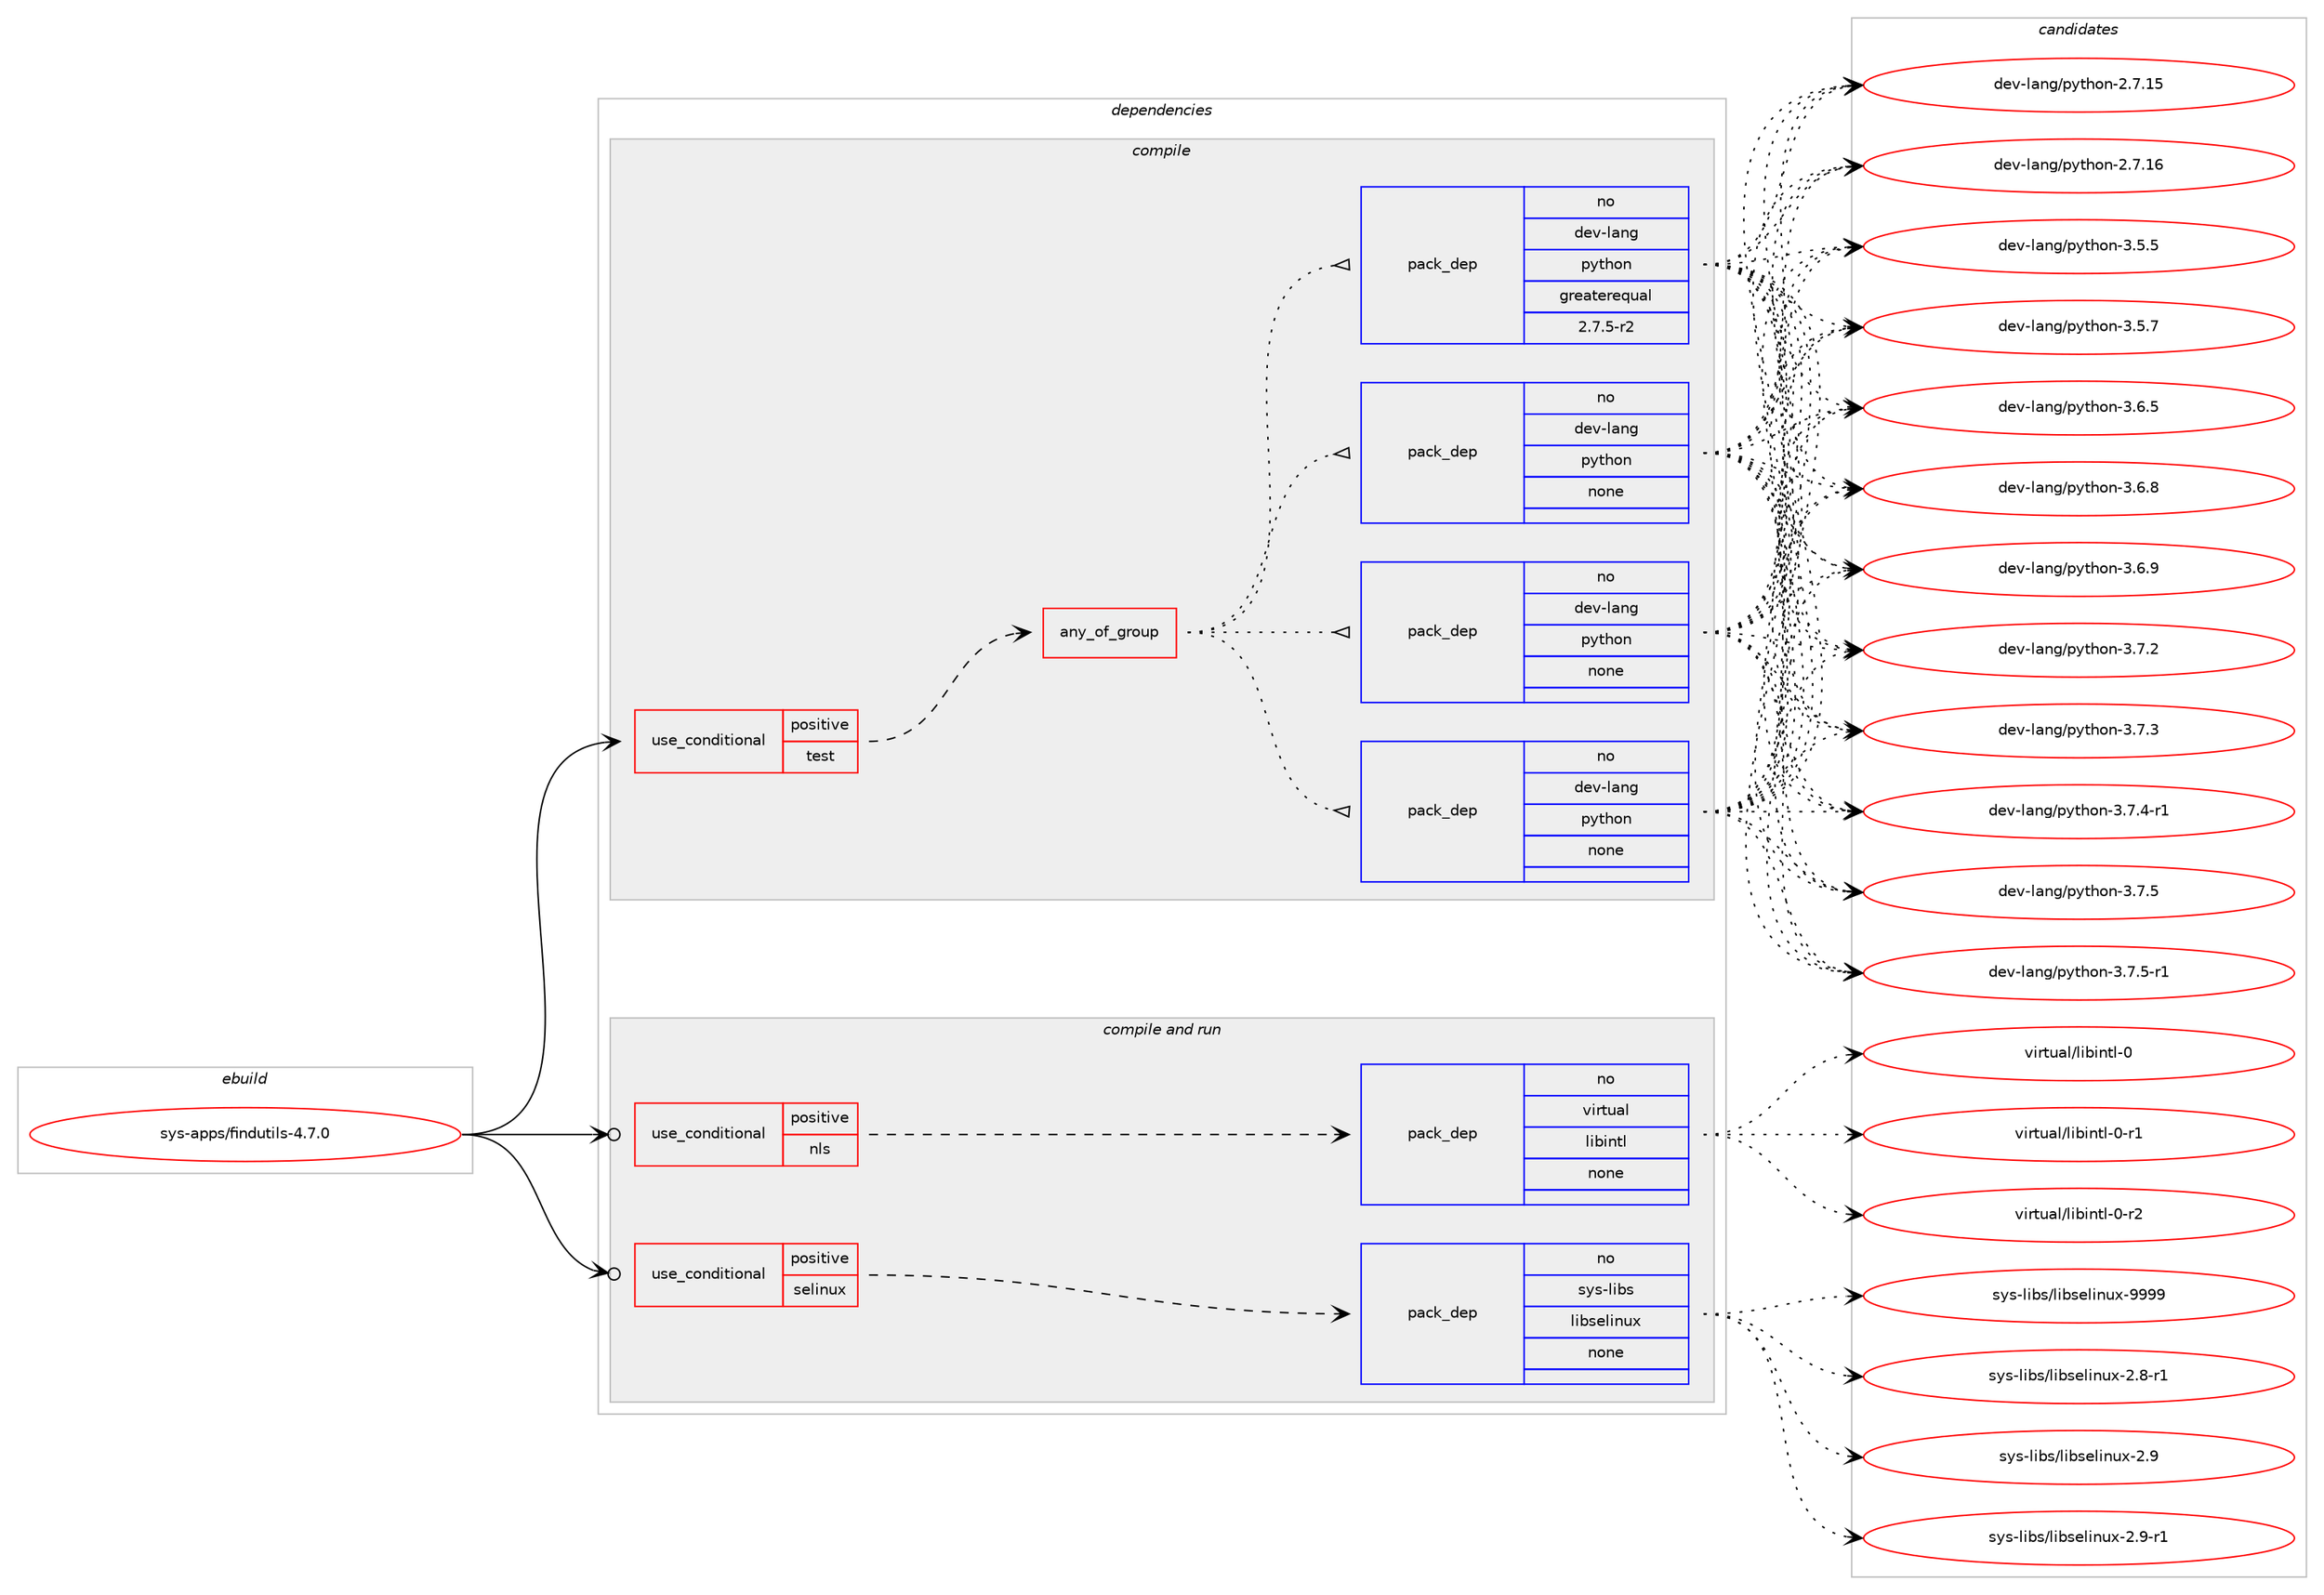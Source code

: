 digraph prolog {

# *************
# Graph options
# *************

newrank=true;
concentrate=true;
compound=true;
graph [rankdir=LR,fontname=Helvetica,fontsize=10,ranksep=1.5];#, ranksep=2.5, nodesep=0.2];
edge  [arrowhead=vee];
node  [fontname=Helvetica,fontsize=10];

# **********
# The ebuild
# **********

subgraph cluster_leftcol {
color=gray;
rank=same;
label=<<i>ebuild</i>>;
id [label="sys-apps/findutils-4.7.0", color=red, width=4, href="../sys-apps/findutils-4.7.0.svg"];
}

# ****************
# The dependencies
# ****************

subgraph cluster_midcol {
color=gray;
label=<<i>dependencies</i>>;
subgraph cluster_compile {
fillcolor="#eeeeee";
style=filled;
label=<<i>compile</i>>;
subgraph cond210483 {
dependency874492 [label=<<TABLE BORDER="0" CELLBORDER="1" CELLSPACING="0" CELLPADDING="4"><TR><TD ROWSPAN="3" CELLPADDING="10">use_conditional</TD></TR><TR><TD>positive</TD></TR><TR><TD>test</TD></TR></TABLE>>, shape=none, color=red];
subgraph any14814 {
dependency874493 [label=<<TABLE BORDER="0" CELLBORDER="1" CELLSPACING="0" CELLPADDING="4"><TR><TD CELLPADDING="10">any_of_group</TD></TR></TABLE>>, shape=none, color=red];subgraph pack648672 {
dependency874494 [label=<<TABLE BORDER="0" CELLBORDER="1" CELLSPACING="0" CELLPADDING="4" WIDTH="220"><TR><TD ROWSPAN="6" CELLPADDING="30">pack_dep</TD></TR><TR><TD WIDTH="110">no</TD></TR><TR><TD>dev-lang</TD></TR><TR><TD>python</TD></TR><TR><TD>none</TD></TR><TR><TD></TD></TR></TABLE>>, shape=none, color=blue];
}
dependency874493:e -> dependency874494:w [weight=20,style="dotted",arrowhead="oinv"];
subgraph pack648673 {
dependency874495 [label=<<TABLE BORDER="0" CELLBORDER="1" CELLSPACING="0" CELLPADDING="4" WIDTH="220"><TR><TD ROWSPAN="6" CELLPADDING="30">pack_dep</TD></TR><TR><TD WIDTH="110">no</TD></TR><TR><TD>dev-lang</TD></TR><TR><TD>python</TD></TR><TR><TD>none</TD></TR><TR><TD></TD></TR></TABLE>>, shape=none, color=blue];
}
dependency874493:e -> dependency874495:w [weight=20,style="dotted",arrowhead="oinv"];
subgraph pack648674 {
dependency874496 [label=<<TABLE BORDER="0" CELLBORDER="1" CELLSPACING="0" CELLPADDING="4" WIDTH="220"><TR><TD ROWSPAN="6" CELLPADDING="30">pack_dep</TD></TR><TR><TD WIDTH="110">no</TD></TR><TR><TD>dev-lang</TD></TR><TR><TD>python</TD></TR><TR><TD>none</TD></TR><TR><TD></TD></TR></TABLE>>, shape=none, color=blue];
}
dependency874493:e -> dependency874496:w [weight=20,style="dotted",arrowhead="oinv"];
subgraph pack648675 {
dependency874497 [label=<<TABLE BORDER="0" CELLBORDER="1" CELLSPACING="0" CELLPADDING="4" WIDTH="220"><TR><TD ROWSPAN="6" CELLPADDING="30">pack_dep</TD></TR><TR><TD WIDTH="110">no</TD></TR><TR><TD>dev-lang</TD></TR><TR><TD>python</TD></TR><TR><TD>greaterequal</TD></TR><TR><TD>2.7.5-r2</TD></TR></TABLE>>, shape=none, color=blue];
}
dependency874493:e -> dependency874497:w [weight=20,style="dotted",arrowhead="oinv"];
}
dependency874492:e -> dependency874493:w [weight=20,style="dashed",arrowhead="vee"];
}
id:e -> dependency874492:w [weight=20,style="solid",arrowhead="vee"];
}
subgraph cluster_compileandrun {
fillcolor="#eeeeee";
style=filled;
label=<<i>compile and run</i>>;
subgraph cond210484 {
dependency874498 [label=<<TABLE BORDER="0" CELLBORDER="1" CELLSPACING="0" CELLPADDING="4"><TR><TD ROWSPAN="3" CELLPADDING="10">use_conditional</TD></TR><TR><TD>positive</TD></TR><TR><TD>nls</TD></TR></TABLE>>, shape=none, color=red];
subgraph pack648676 {
dependency874499 [label=<<TABLE BORDER="0" CELLBORDER="1" CELLSPACING="0" CELLPADDING="4" WIDTH="220"><TR><TD ROWSPAN="6" CELLPADDING="30">pack_dep</TD></TR><TR><TD WIDTH="110">no</TD></TR><TR><TD>virtual</TD></TR><TR><TD>libintl</TD></TR><TR><TD>none</TD></TR><TR><TD></TD></TR></TABLE>>, shape=none, color=blue];
}
dependency874498:e -> dependency874499:w [weight=20,style="dashed",arrowhead="vee"];
}
id:e -> dependency874498:w [weight=20,style="solid",arrowhead="odotvee"];
subgraph cond210485 {
dependency874500 [label=<<TABLE BORDER="0" CELLBORDER="1" CELLSPACING="0" CELLPADDING="4"><TR><TD ROWSPAN="3" CELLPADDING="10">use_conditional</TD></TR><TR><TD>positive</TD></TR><TR><TD>selinux</TD></TR></TABLE>>, shape=none, color=red];
subgraph pack648677 {
dependency874501 [label=<<TABLE BORDER="0" CELLBORDER="1" CELLSPACING="0" CELLPADDING="4" WIDTH="220"><TR><TD ROWSPAN="6" CELLPADDING="30">pack_dep</TD></TR><TR><TD WIDTH="110">no</TD></TR><TR><TD>sys-libs</TD></TR><TR><TD>libselinux</TD></TR><TR><TD>none</TD></TR><TR><TD></TD></TR></TABLE>>, shape=none, color=blue];
}
dependency874500:e -> dependency874501:w [weight=20,style="dashed",arrowhead="vee"];
}
id:e -> dependency874500:w [weight=20,style="solid",arrowhead="odotvee"];
}
subgraph cluster_run {
fillcolor="#eeeeee";
style=filled;
label=<<i>run</i>>;
}
}

# **************
# The candidates
# **************

subgraph cluster_choices {
rank=same;
color=gray;
label=<<i>candidates</i>>;

subgraph choice648672 {
color=black;
nodesep=1;
choice10010111845108971101034711212111610411111045504655464953 [label="dev-lang/python-2.7.15", color=red, width=4,href="../dev-lang/python-2.7.15.svg"];
choice10010111845108971101034711212111610411111045504655464954 [label="dev-lang/python-2.7.16", color=red, width=4,href="../dev-lang/python-2.7.16.svg"];
choice100101118451089711010347112121116104111110455146534653 [label="dev-lang/python-3.5.5", color=red, width=4,href="../dev-lang/python-3.5.5.svg"];
choice100101118451089711010347112121116104111110455146534655 [label="dev-lang/python-3.5.7", color=red, width=4,href="../dev-lang/python-3.5.7.svg"];
choice100101118451089711010347112121116104111110455146544653 [label="dev-lang/python-3.6.5", color=red, width=4,href="../dev-lang/python-3.6.5.svg"];
choice100101118451089711010347112121116104111110455146544656 [label="dev-lang/python-3.6.8", color=red, width=4,href="../dev-lang/python-3.6.8.svg"];
choice100101118451089711010347112121116104111110455146544657 [label="dev-lang/python-3.6.9", color=red, width=4,href="../dev-lang/python-3.6.9.svg"];
choice100101118451089711010347112121116104111110455146554650 [label="dev-lang/python-3.7.2", color=red, width=4,href="../dev-lang/python-3.7.2.svg"];
choice100101118451089711010347112121116104111110455146554651 [label="dev-lang/python-3.7.3", color=red, width=4,href="../dev-lang/python-3.7.3.svg"];
choice1001011184510897110103471121211161041111104551465546524511449 [label="dev-lang/python-3.7.4-r1", color=red, width=4,href="../dev-lang/python-3.7.4-r1.svg"];
choice100101118451089711010347112121116104111110455146554653 [label="dev-lang/python-3.7.5", color=red, width=4,href="../dev-lang/python-3.7.5.svg"];
choice1001011184510897110103471121211161041111104551465546534511449 [label="dev-lang/python-3.7.5-r1", color=red, width=4,href="../dev-lang/python-3.7.5-r1.svg"];
dependency874494:e -> choice10010111845108971101034711212111610411111045504655464953:w [style=dotted,weight="100"];
dependency874494:e -> choice10010111845108971101034711212111610411111045504655464954:w [style=dotted,weight="100"];
dependency874494:e -> choice100101118451089711010347112121116104111110455146534653:w [style=dotted,weight="100"];
dependency874494:e -> choice100101118451089711010347112121116104111110455146534655:w [style=dotted,weight="100"];
dependency874494:e -> choice100101118451089711010347112121116104111110455146544653:w [style=dotted,weight="100"];
dependency874494:e -> choice100101118451089711010347112121116104111110455146544656:w [style=dotted,weight="100"];
dependency874494:e -> choice100101118451089711010347112121116104111110455146544657:w [style=dotted,weight="100"];
dependency874494:e -> choice100101118451089711010347112121116104111110455146554650:w [style=dotted,weight="100"];
dependency874494:e -> choice100101118451089711010347112121116104111110455146554651:w [style=dotted,weight="100"];
dependency874494:e -> choice1001011184510897110103471121211161041111104551465546524511449:w [style=dotted,weight="100"];
dependency874494:e -> choice100101118451089711010347112121116104111110455146554653:w [style=dotted,weight="100"];
dependency874494:e -> choice1001011184510897110103471121211161041111104551465546534511449:w [style=dotted,weight="100"];
}
subgraph choice648673 {
color=black;
nodesep=1;
choice10010111845108971101034711212111610411111045504655464953 [label="dev-lang/python-2.7.15", color=red, width=4,href="../dev-lang/python-2.7.15.svg"];
choice10010111845108971101034711212111610411111045504655464954 [label="dev-lang/python-2.7.16", color=red, width=4,href="../dev-lang/python-2.7.16.svg"];
choice100101118451089711010347112121116104111110455146534653 [label="dev-lang/python-3.5.5", color=red, width=4,href="../dev-lang/python-3.5.5.svg"];
choice100101118451089711010347112121116104111110455146534655 [label="dev-lang/python-3.5.7", color=red, width=4,href="../dev-lang/python-3.5.7.svg"];
choice100101118451089711010347112121116104111110455146544653 [label="dev-lang/python-3.6.5", color=red, width=4,href="../dev-lang/python-3.6.5.svg"];
choice100101118451089711010347112121116104111110455146544656 [label="dev-lang/python-3.6.8", color=red, width=4,href="../dev-lang/python-3.6.8.svg"];
choice100101118451089711010347112121116104111110455146544657 [label="dev-lang/python-3.6.9", color=red, width=4,href="../dev-lang/python-3.6.9.svg"];
choice100101118451089711010347112121116104111110455146554650 [label="dev-lang/python-3.7.2", color=red, width=4,href="../dev-lang/python-3.7.2.svg"];
choice100101118451089711010347112121116104111110455146554651 [label="dev-lang/python-3.7.3", color=red, width=4,href="../dev-lang/python-3.7.3.svg"];
choice1001011184510897110103471121211161041111104551465546524511449 [label="dev-lang/python-3.7.4-r1", color=red, width=4,href="../dev-lang/python-3.7.4-r1.svg"];
choice100101118451089711010347112121116104111110455146554653 [label="dev-lang/python-3.7.5", color=red, width=4,href="../dev-lang/python-3.7.5.svg"];
choice1001011184510897110103471121211161041111104551465546534511449 [label="dev-lang/python-3.7.5-r1", color=red, width=4,href="../dev-lang/python-3.7.5-r1.svg"];
dependency874495:e -> choice10010111845108971101034711212111610411111045504655464953:w [style=dotted,weight="100"];
dependency874495:e -> choice10010111845108971101034711212111610411111045504655464954:w [style=dotted,weight="100"];
dependency874495:e -> choice100101118451089711010347112121116104111110455146534653:w [style=dotted,weight="100"];
dependency874495:e -> choice100101118451089711010347112121116104111110455146534655:w [style=dotted,weight="100"];
dependency874495:e -> choice100101118451089711010347112121116104111110455146544653:w [style=dotted,weight="100"];
dependency874495:e -> choice100101118451089711010347112121116104111110455146544656:w [style=dotted,weight="100"];
dependency874495:e -> choice100101118451089711010347112121116104111110455146544657:w [style=dotted,weight="100"];
dependency874495:e -> choice100101118451089711010347112121116104111110455146554650:w [style=dotted,weight="100"];
dependency874495:e -> choice100101118451089711010347112121116104111110455146554651:w [style=dotted,weight="100"];
dependency874495:e -> choice1001011184510897110103471121211161041111104551465546524511449:w [style=dotted,weight="100"];
dependency874495:e -> choice100101118451089711010347112121116104111110455146554653:w [style=dotted,weight="100"];
dependency874495:e -> choice1001011184510897110103471121211161041111104551465546534511449:w [style=dotted,weight="100"];
}
subgraph choice648674 {
color=black;
nodesep=1;
choice10010111845108971101034711212111610411111045504655464953 [label="dev-lang/python-2.7.15", color=red, width=4,href="../dev-lang/python-2.7.15.svg"];
choice10010111845108971101034711212111610411111045504655464954 [label="dev-lang/python-2.7.16", color=red, width=4,href="../dev-lang/python-2.7.16.svg"];
choice100101118451089711010347112121116104111110455146534653 [label="dev-lang/python-3.5.5", color=red, width=4,href="../dev-lang/python-3.5.5.svg"];
choice100101118451089711010347112121116104111110455146534655 [label="dev-lang/python-3.5.7", color=red, width=4,href="../dev-lang/python-3.5.7.svg"];
choice100101118451089711010347112121116104111110455146544653 [label="dev-lang/python-3.6.5", color=red, width=4,href="../dev-lang/python-3.6.5.svg"];
choice100101118451089711010347112121116104111110455146544656 [label="dev-lang/python-3.6.8", color=red, width=4,href="../dev-lang/python-3.6.8.svg"];
choice100101118451089711010347112121116104111110455146544657 [label="dev-lang/python-3.6.9", color=red, width=4,href="../dev-lang/python-3.6.9.svg"];
choice100101118451089711010347112121116104111110455146554650 [label="dev-lang/python-3.7.2", color=red, width=4,href="../dev-lang/python-3.7.2.svg"];
choice100101118451089711010347112121116104111110455146554651 [label="dev-lang/python-3.7.3", color=red, width=4,href="../dev-lang/python-3.7.3.svg"];
choice1001011184510897110103471121211161041111104551465546524511449 [label="dev-lang/python-3.7.4-r1", color=red, width=4,href="../dev-lang/python-3.7.4-r1.svg"];
choice100101118451089711010347112121116104111110455146554653 [label="dev-lang/python-3.7.5", color=red, width=4,href="../dev-lang/python-3.7.5.svg"];
choice1001011184510897110103471121211161041111104551465546534511449 [label="dev-lang/python-3.7.5-r1", color=red, width=4,href="../dev-lang/python-3.7.5-r1.svg"];
dependency874496:e -> choice10010111845108971101034711212111610411111045504655464953:w [style=dotted,weight="100"];
dependency874496:e -> choice10010111845108971101034711212111610411111045504655464954:w [style=dotted,weight="100"];
dependency874496:e -> choice100101118451089711010347112121116104111110455146534653:w [style=dotted,weight="100"];
dependency874496:e -> choice100101118451089711010347112121116104111110455146534655:w [style=dotted,weight="100"];
dependency874496:e -> choice100101118451089711010347112121116104111110455146544653:w [style=dotted,weight="100"];
dependency874496:e -> choice100101118451089711010347112121116104111110455146544656:w [style=dotted,weight="100"];
dependency874496:e -> choice100101118451089711010347112121116104111110455146544657:w [style=dotted,weight="100"];
dependency874496:e -> choice100101118451089711010347112121116104111110455146554650:w [style=dotted,weight="100"];
dependency874496:e -> choice100101118451089711010347112121116104111110455146554651:w [style=dotted,weight="100"];
dependency874496:e -> choice1001011184510897110103471121211161041111104551465546524511449:w [style=dotted,weight="100"];
dependency874496:e -> choice100101118451089711010347112121116104111110455146554653:w [style=dotted,weight="100"];
dependency874496:e -> choice1001011184510897110103471121211161041111104551465546534511449:w [style=dotted,weight="100"];
}
subgraph choice648675 {
color=black;
nodesep=1;
choice10010111845108971101034711212111610411111045504655464953 [label="dev-lang/python-2.7.15", color=red, width=4,href="../dev-lang/python-2.7.15.svg"];
choice10010111845108971101034711212111610411111045504655464954 [label="dev-lang/python-2.7.16", color=red, width=4,href="../dev-lang/python-2.7.16.svg"];
choice100101118451089711010347112121116104111110455146534653 [label="dev-lang/python-3.5.5", color=red, width=4,href="../dev-lang/python-3.5.5.svg"];
choice100101118451089711010347112121116104111110455146534655 [label="dev-lang/python-3.5.7", color=red, width=4,href="../dev-lang/python-3.5.7.svg"];
choice100101118451089711010347112121116104111110455146544653 [label="dev-lang/python-3.6.5", color=red, width=4,href="../dev-lang/python-3.6.5.svg"];
choice100101118451089711010347112121116104111110455146544656 [label="dev-lang/python-3.6.8", color=red, width=4,href="../dev-lang/python-3.6.8.svg"];
choice100101118451089711010347112121116104111110455146544657 [label="dev-lang/python-3.6.9", color=red, width=4,href="../dev-lang/python-3.6.9.svg"];
choice100101118451089711010347112121116104111110455146554650 [label="dev-lang/python-3.7.2", color=red, width=4,href="../dev-lang/python-3.7.2.svg"];
choice100101118451089711010347112121116104111110455146554651 [label="dev-lang/python-3.7.3", color=red, width=4,href="../dev-lang/python-3.7.3.svg"];
choice1001011184510897110103471121211161041111104551465546524511449 [label="dev-lang/python-3.7.4-r1", color=red, width=4,href="../dev-lang/python-3.7.4-r1.svg"];
choice100101118451089711010347112121116104111110455146554653 [label="dev-lang/python-3.7.5", color=red, width=4,href="../dev-lang/python-3.7.5.svg"];
choice1001011184510897110103471121211161041111104551465546534511449 [label="dev-lang/python-3.7.5-r1", color=red, width=4,href="../dev-lang/python-3.7.5-r1.svg"];
dependency874497:e -> choice10010111845108971101034711212111610411111045504655464953:w [style=dotted,weight="100"];
dependency874497:e -> choice10010111845108971101034711212111610411111045504655464954:w [style=dotted,weight="100"];
dependency874497:e -> choice100101118451089711010347112121116104111110455146534653:w [style=dotted,weight="100"];
dependency874497:e -> choice100101118451089711010347112121116104111110455146534655:w [style=dotted,weight="100"];
dependency874497:e -> choice100101118451089711010347112121116104111110455146544653:w [style=dotted,weight="100"];
dependency874497:e -> choice100101118451089711010347112121116104111110455146544656:w [style=dotted,weight="100"];
dependency874497:e -> choice100101118451089711010347112121116104111110455146544657:w [style=dotted,weight="100"];
dependency874497:e -> choice100101118451089711010347112121116104111110455146554650:w [style=dotted,weight="100"];
dependency874497:e -> choice100101118451089711010347112121116104111110455146554651:w [style=dotted,weight="100"];
dependency874497:e -> choice1001011184510897110103471121211161041111104551465546524511449:w [style=dotted,weight="100"];
dependency874497:e -> choice100101118451089711010347112121116104111110455146554653:w [style=dotted,weight="100"];
dependency874497:e -> choice1001011184510897110103471121211161041111104551465546534511449:w [style=dotted,weight="100"];
}
subgraph choice648676 {
color=black;
nodesep=1;
choice1181051141161179710847108105981051101161084548 [label="virtual/libintl-0", color=red, width=4,href="../virtual/libintl-0.svg"];
choice11810511411611797108471081059810511011610845484511449 [label="virtual/libintl-0-r1", color=red, width=4,href="../virtual/libintl-0-r1.svg"];
choice11810511411611797108471081059810511011610845484511450 [label="virtual/libintl-0-r2", color=red, width=4,href="../virtual/libintl-0-r2.svg"];
dependency874499:e -> choice1181051141161179710847108105981051101161084548:w [style=dotted,weight="100"];
dependency874499:e -> choice11810511411611797108471081059810511011610845484511449:w [style=dotted,weight="100"];
dependency874499:e -> choice11810511411611797108471081059810511011610845484511450:w [style=dotted,weight="100"];
}
subgraph choice648677 {
color=black;
nodesep=1;
choice11512111545108105981154710810598115101108105110117120455046564511449 [label="sys-libs/libselinux-2.8-r1", color=red, width=4,href="../sys-libs/libselinux-2.8-r1.svg"];
choice1151211154510810598115471081059811510110810511011712045504657 [label="sys-libs/libselinux-2.9", color=red, width=4,href="../sys-libs/libselinux-2.9.svg"];
choice11512111545108105981154710810598115101108105110117120455046574511449 [label="sys-libs/libselinux-2.9-r1", color=red, width=4,href="../sys-libs/libselinux-2.9-r1.svg"];
choice115121115451081059811547108105981151011081051101171204557575757 [label="sys-libs/libselinux-9999", color=red, width=4,href="../sys-libs/libselinux-9999.svg"];
dependency874501:e -> choice11512111545108105981154710810598115101108105110117120455046564511449:w [style=dotted,weight="100"];
dependency874501:e -> choice1151211154510810598115471081059811510110810511011712045504657:w [style=dotted,weight="100"];
dependency874501:e -> choice11512111545108105981154710810598115101108105110117120455046574511449:w [style=dotted,weight="100"];
dependency874501:e -> choice115121115451081059811547108105981151011081051101171204557575757:w [style=dotted,weight="100"];
}
}

}
